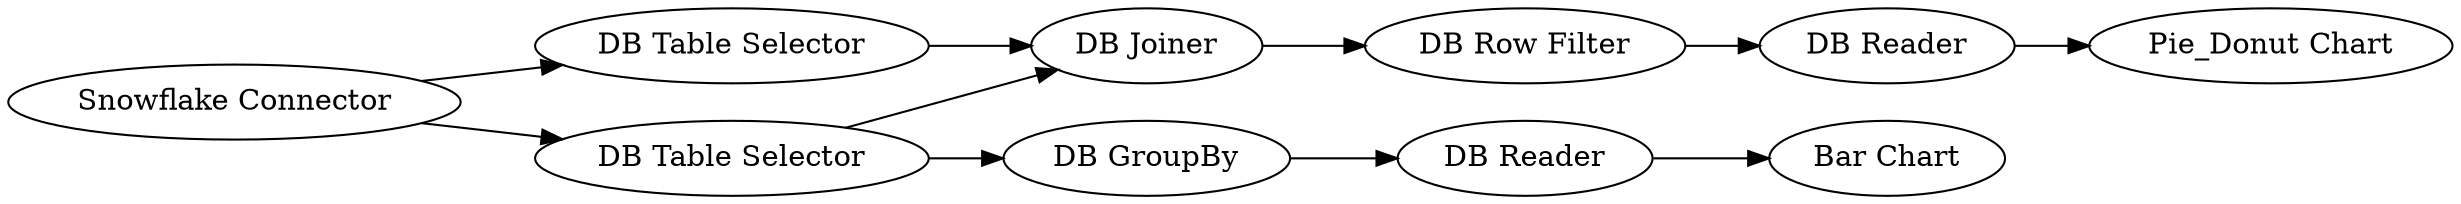 digraph {
	156 -> 158
	165 -> 155
	158 -> 159
	163 -> 165
	159 -> 166
	136 -> 156
	136 -> 157
	157 -> 158
	166 -> 167
	157 -> 163
	165 [label="DB Reader"]
	167 [label="Pie_Donut Chart"]
	157 [label="DB Table Selector"]
	156 [label="DB Table Selector"]
	136 [label="Snowflake Connector"]
	158 [label="DB Joiner"]
	155 [label="Bar Chart"]
	159 [label="DB Row Filter"]
	163 [label="DB GroupBy"]
	166 [label="DB Reader"]
	rankdir=LR
}
